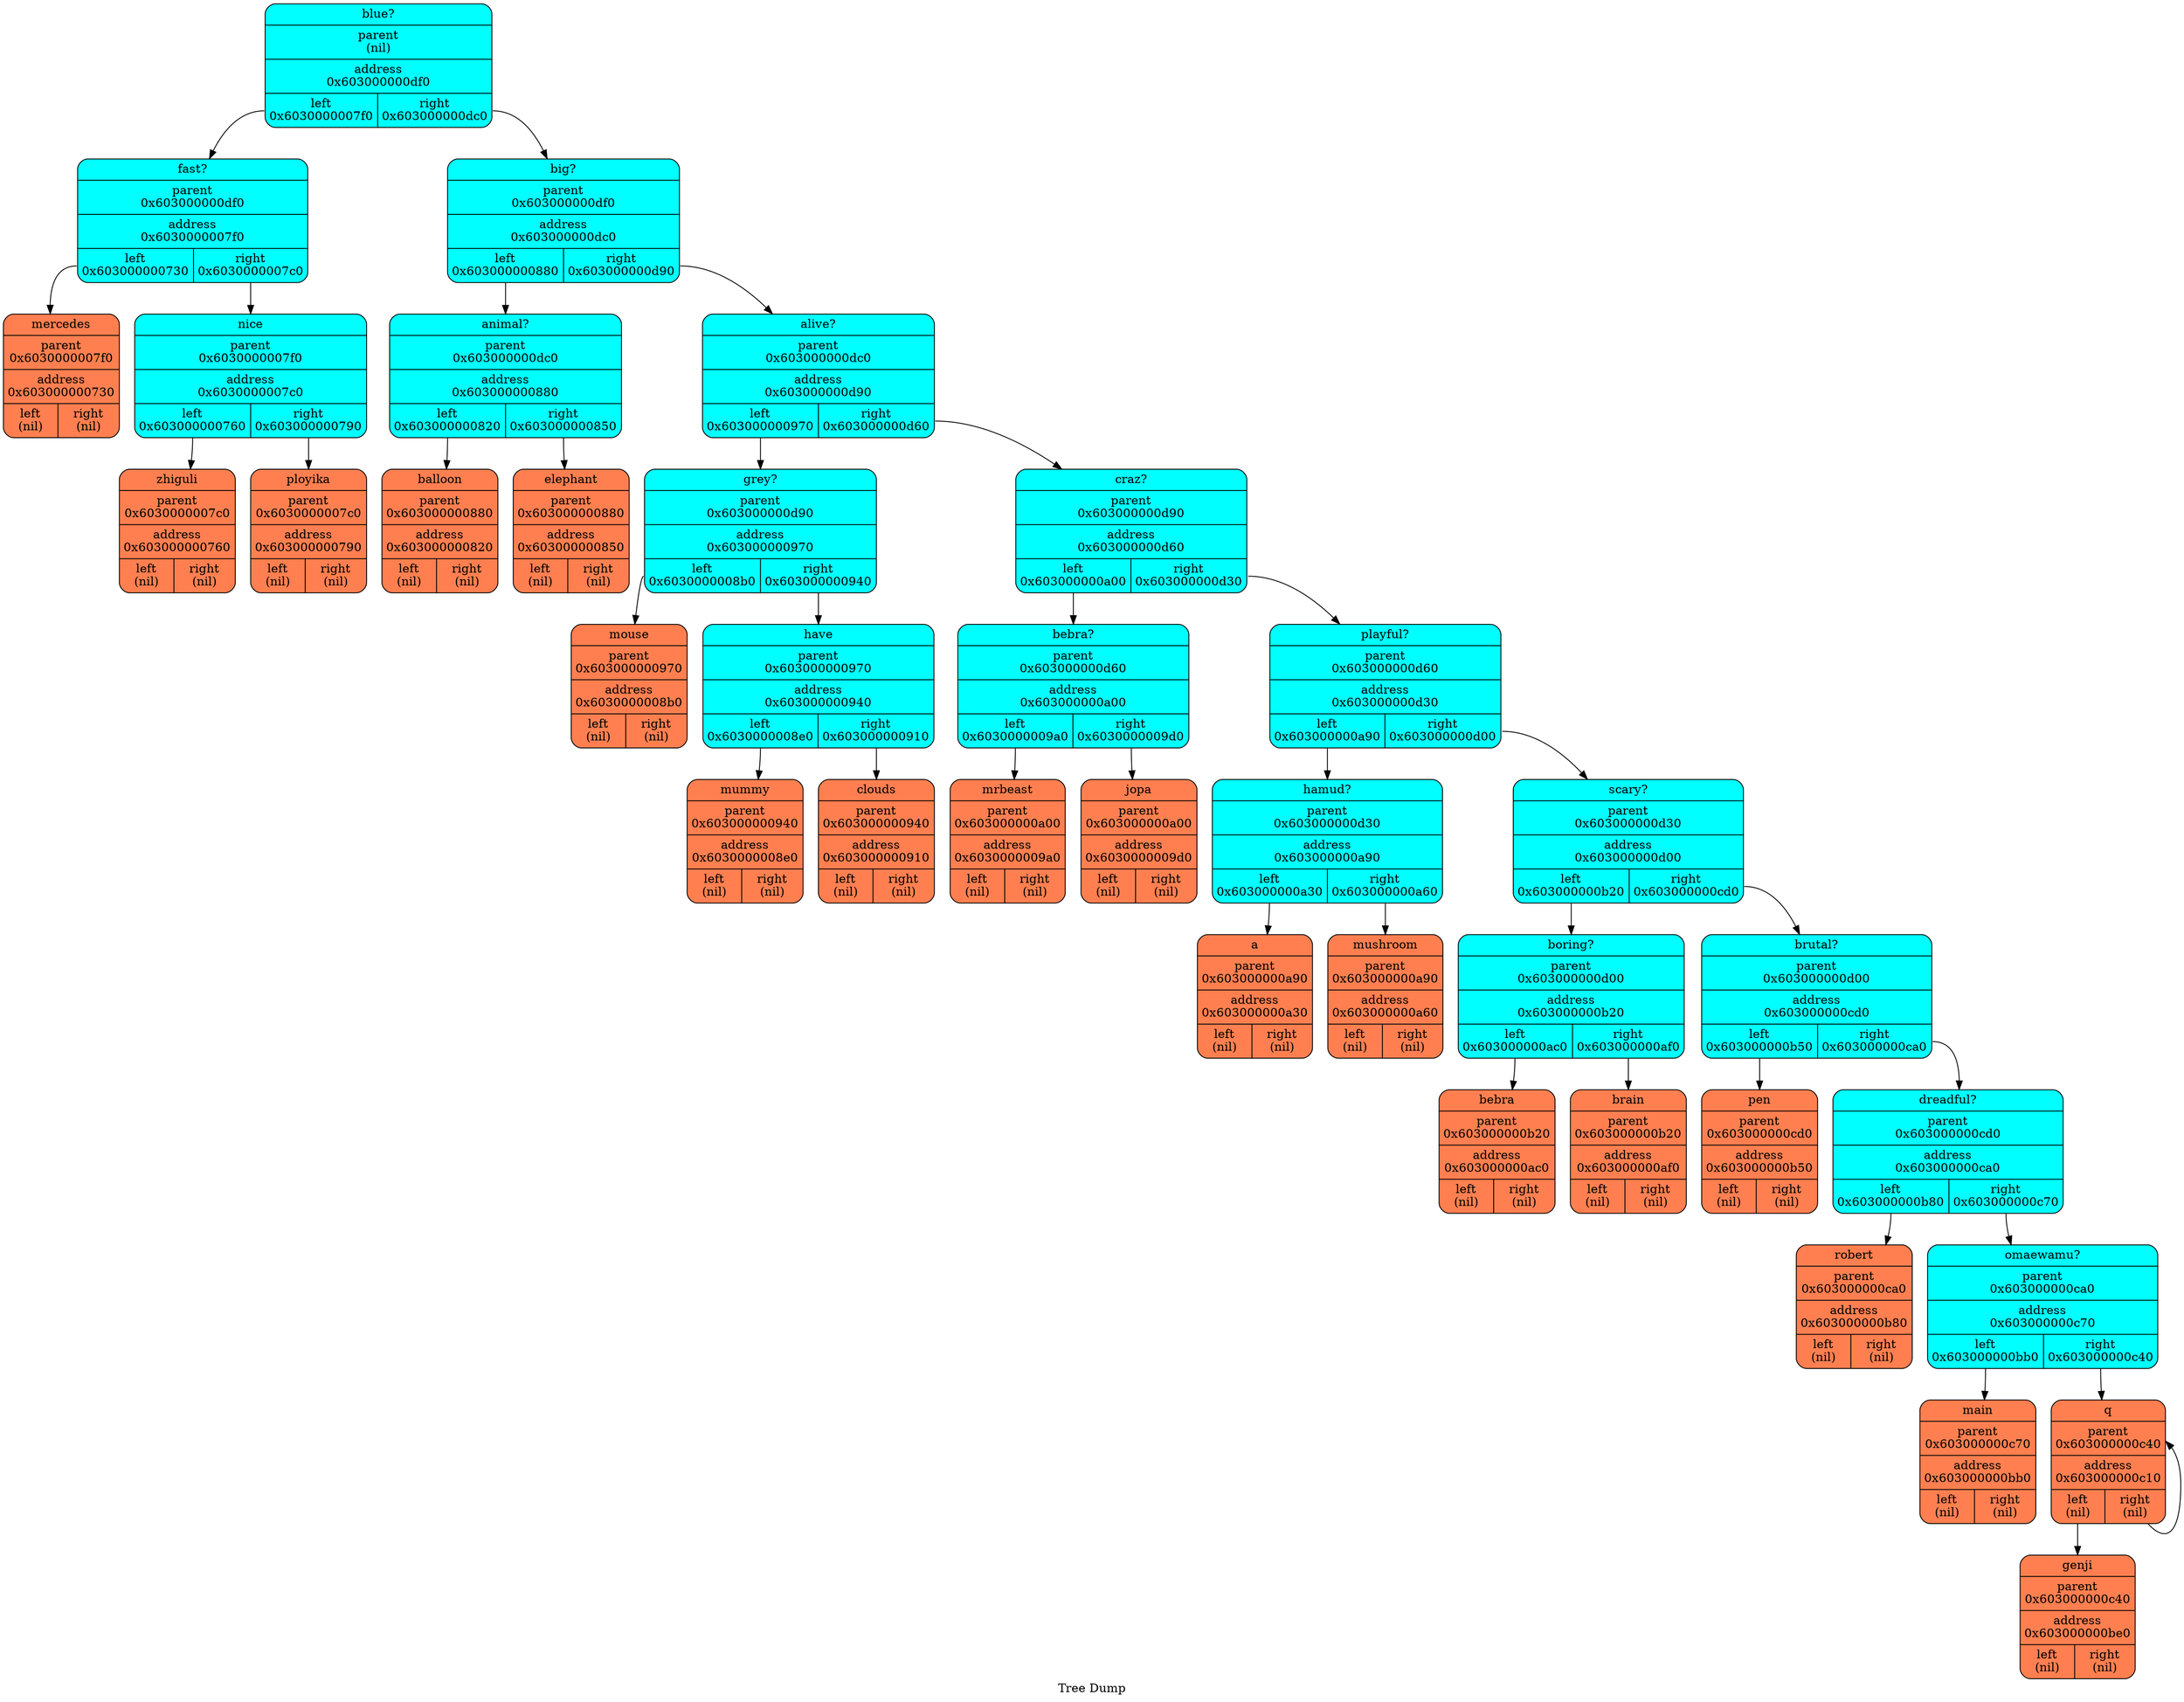   digraph tree  {
  node[   shape     = "Mrecord",  style     = "filled",  fillcolor = "aqua",  fontcolor = "#000000",  margin    = "0.075"];
  rankdir   = "TB";

  label     = "Tree Dump";
 "blue?" [shape = "Mrecord", label = "{<name>blue? | parent\n(nil) | <f0> address\n0x603000000df0| {<left>left\n0x6030000007f0 | <right>right\n0x603000000dc0\n}}"];
  "blue?":left->"fast?";
 "fast?" [shape = "Mrecord", label = "{<name>fast? | parent\n0x603000000df0 | <f0> address\n0x6030000007f0| {<left>left\n0x603000000730 | <right>right\n0x6030000007c0\n}}"];
  "fast?":left->"mercedes";
 "mercedes" [shape = "Mrecord", fillcolor = "coral", label = "{<name>mercedes | parent\n0x6030000007f0 | <f0> address\n0x603000000730| {<left>left\n(nil) | <right>right\n(nil)\n}}"];
  "fast?":right->"nice";
 "nice" [shape = "Mrecord", label = "{<name>nice | parent\n0x6030000007f0 | <f0> address\n0x6030000007c0| {<left>left\n0x603000000760 | <right>right\n0x603000000790\n}}"];
  "nice":left->"zhiguli";
 "zhiguli" [shape = "Mrecord", fillcolor = "coral", label = "{<name>zhiguli | parent\n0x6030000007c0 | <f0> address\n0x603000000760| {<left>left\n(nil) | <right>right\n(nil)\n}}"];
  "nice":right->"ployika";
 "ployika" [shape = "Mrecord", fillcolor = "coral", label = "{<name>ployika | parent\n0x6030000007c0 | <f0> address\n0x603000000790| {<left>left\n(nil) | <right>right\n(nil)\n}}"];
  "blue?":right->"big?";
 "big?" [shape = "Mrecord", label = "{<name>big? | parent\n0x603000000df0 | <f0> address\n0x603000000dc0| {<left>left\n0x603000000880 | <right>right\n0x603000000d90\n}}"];
  "big?":left->"animal?";
 "animal?" [shape = "Mrecord", label = "{<name>animal? | parent\n0x603000000dc0 | <f0> address\n0x603000000880| {<left>left\n0x603000000820 | <right>right\n0x603000000850\n}}"];
  "animal?":left->"balloon";
 "balloon" [shape = "Mrecord", fillcolor = "coral", label = "{<name>balloon | parent\n0x603000000880 | <f0> address\n0x603000000820| {<left>left\n(nil) | <right>right\n(nil)\n}}"];
  "animal?":right->"elephant";
 "elephant" [shape = "Mrecord", fillcolor = "coral", label = "{<name>elephant | parent\n0x603000000880 | <f0> address\n0x603000000850| {<left>left\n(nil) | <right>right\n(nil)\n}}"];
  "big?":right->"alive?";
 "alive?" [shape = "Mrecord", label = "{<name>alive? | parent\n0x603000000dc0 | <f0> address\n0x603000000d90| {<left>left\n0x603000000970 | <right>right\n0x603000000d60\n}}"];
  "alive?":left->"grey?";
 "grey?" [shape = "Mrecord", label = "{<name>grey? | parent\n0x603000000d90 | <f0> address\n0x603000000970| {<left>left\n0x6030000008b0 | <right>right\n0x603000000940\n}}"];
  "grey?":left->"mouse";
 "mouse" [shape = "Mrecord", fillcolor = "coral", label = "{<name>mouse | parent\n0x603000000970 | <f0> address\n0x6030000008b0| {<left>left\n(nil) | <right>right\n(nil)\n}}"];
  "grey?":right->"have";
 "have" [shape = "Mrecord", label = "{<name>have | parent\n0x603000000970 | <f0> address\n0x603000000940| {<left>left\n0x6030000008e0 | <right>right\n0x603000000910\n}}"];
  "have":left->"mummy";
 "mummy" [shape = "Mrecord", fillcolor = "coral", label = "{<name>mummy | parent\n0x603000000940 | <f0> address\n0x6030000008e0| {<left>left\n(nil) | <right>right\n(nil)\n}}"];
  "have":right->"clouds";
 "clouds" [shape = "Mrecord", fillcolor = "coral", label = "{<name>clouds | parent\n0x603000000940 | <f0> address\n0x603000000910| {<left>left\n(nil) | <right>right\n(nil)\n}}"];
  "alive?":right->"craz?";
 "craz?" [shape = "Mrecord", label = "{<name>craz? | parent\n0x603000000d90 | <f0> address\n0x603000000d60| {<left>left\n0x603000000a00 | <right>right\n0x603000000d30\n}}"];
  "craz?":left->"bebra?";
 "bebra?" [shape = "Mrecord", label = "{<name>bebra? | parent\n0x603000000d60 | <f0> address\n0x603000000a00| {<left>left\n0x6030000009a0 | <right>right\n0x6030000009d0\n}}"];
  "bebra?":left->"mrbeast";
 "mrbeast" [shape = "Mrecord", fillcolor = "coral", label = "{<name>mrbeast | parent\n0x603000000a00 | <f0> address\n0x6030000009a0| {<left>left\n(nil) | <right>right\n(nil)\n}}"];
  "bebra?":right->"jopa";
 "jopa" [shape = "Mrecord", fillcolor = "coral", label = "{<name>jopa | parent\n0x603000000a00 | <f0> address\n0x6030000009d0| {<left>left\n(nil) | <right>right\n(nil)\n}}"];
  "craz?":right->"playful?";
 "playful?" [shape = "Mrecord", label = "{<name>playful? | parent\n0x603000000d60 | <f0> address\n0x603000000d30| {<left>left\n0x603000000a90 | <right>right\n0x603000000d00\n}}"];
  "playful?":left->"hamud?";
 "hamud?" [shape = "Mrecord", label = "{<name>hamud? | parent\n0x603000000d30 | <f0> address\n0x603000000a90| {<left>left\n0x603000000a30 | <right>right\n0x603000000a60\n}}"];
  "hamud?":left->"a";
 "a" [shape = "Mrecord", fillcolor = "coral", label = "{<name>a | parent\n0x603000000a90 | <f0> address\n0x603000000a30| {<left>left\n(nil) | <right>right\n(nil)\n}}"];
  "hamud?":right->"mushroom";
 "mushroom" [shape = "Mrecord", fillcolor = "coral", label = "{<name>mushroom | parent\n0x603000000a90 | <f0> address\n0x603000000a60| {<left>left\n(nil) | <right>right\n(nil)\n}}"];
  "playful?":right->"scary?";
 "scary?" [shape = "Mrecord", label = "{<name>scary? | parent\n0x603000000d30 | <f0> address\n0x603000000d00| {<left>left\n0x603000000b20 | <right>right\n0x603000000cd0\n}}"];
  "scary?":left->"boring?";
 "boring?" [shape = "Mrecord", label = "{<name>boring? | parent\n0x603000000d00 | <f0> address\n0x603000000b20| {<left>left\n0x603000000ac0 | <right>right\n0x603000000af0\n}}"];
  "boring?":left->"bebra";
 "bebra" [shape = "Mrecord", fillcolor = "coral", label = "{<name>bebra | parent\n0x603000000b20 | <f0> address\n0x603000000ac0| {<left>left\n(nil) | <right>right\n(nil)\n}}"];
  "boring?":right->"brain";
 "brain" [shape = "Mrecord", fillcolor = "coral", label = "{<name>brain | parent\n0x603000000b20 | <f0> address\n0x603000000af0| {<left>left\n(nil) | <right>right\n(nil)\n}}"];
  "scary?":right->"brutal?";
 "brutal?" [shape = "Mrecord", label = "{<name>brutal? | parent\n0x603000000d00 | <f0> address\n0x603000000cd0| {<left>left\n0x603000000b50 | <right>right\n0x603000000ca0\n}}"];
  "brutal?":left->"pen";
 "pen" [shape = "Mrecord", fillcolor = "coral", label = "{<name>pen | parent\n0x603000000cd0 | <f0> address\n0x603000000b50| {<left>left\n(nil) | <right>right\n(nil)\n}}"];
  "brutal?":right->"dreadful?";
 "dreadful?" [shape = "Mrecord", label = "{<name>dreadful? | parent\n0x603000000cd0 | <f0> address\n0x603000000ca0| {<left>left\n0x603000000b80 | <right>right\n0x603000000c70\n}}"];
  "dreadful?":left->"robert";
 "robert" [shape = "Mrecord", fillcolor = "coral", label = "{<name>robert | parent\n0x603000000ca0 | <f0> address\n0x603000000b80| {<left>left\n(nil) | <right>right\n(nil)\n}}"];
  "dreadful?":right->"omaewamu?";
 "omaewamu?" [shape = "Mrecord", label = "{<name>omaewamu? | parent\n0x603000000ca0 | <f0> address\n0x603000000c70| {<left>left\n0x603000000bb0 | <right>right\n0x603000000c40\n}}"];
  "omaewamu?":left->"main";
 "main" [shape = "Mrecord", fillcolor = "coral", label = "{<name>main | parent\n0x603000000c70 | <f0> address\n0x603000000bb0| {<left>left\n(nil) | <right>right\n(nil)\n}}"];
  "omaewamu?":right->"q";
 "q" [shape = "Mrecord", label = "{<name>q | parent\n0x603000000c70 | <f0> address\n0x603000000c40| {<left>left\n0x603000000be0 | <right>right\n0x603000000c10\n}}"];
  "q":left->"genji";
 "genji" [shape = "Mrecord", fillcolor = "coral", label = "{<name>genji | parent\n0x603000000c40 | <f0> address\n0x603000000be0| {<left>left\n(nil) | <right>right\n(nil)\n}}"];
  "q":right->"q";
 "q" [shape = "Mrecord", fillcolor = "coral", label = "{<name>q | parent\n0x603000000c40 | <f0> address\n0x603000000c10| {<left>left\n(nil) | <right>right\n(nil)\n}}"];
  }